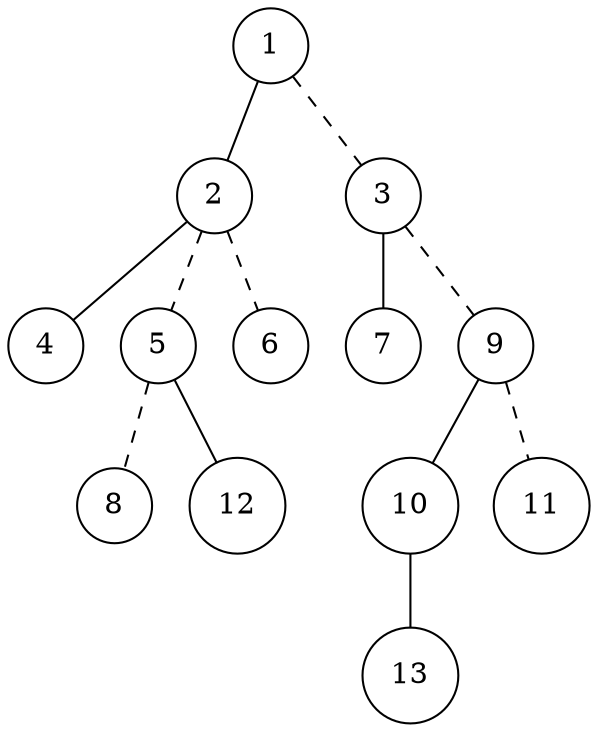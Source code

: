 digraph tree_origin {
    1[shape=circle]
    2[shape=circle]
    3[shape=circle]
    4[shape=circle]
    5[shape=circle]
    6[shape=circle]
    7[shape=circle]
    8[shape=circle]
    9[shape=circle]
    10[shape=circle]
    11[shape=circle]
    12[shape=circle]
    13[shape=circle]

    1->2[dir=none]
    1->3[dir=none,style=dashed]
    2->4[dir=none]
    2->5[dir=none,style=dashed]
    2->6[dir=none,style=dashed]
    3->7[dir=none]
    5->8[dir=none,style=dashed]
    5->12[dir=none]
    3->9[dir=none,style=dashed]
    9->10[dir=none]
    9->11[dir=none,style=dashed]
    10->13[dir=none]
}